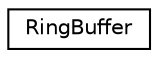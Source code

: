 digraph "Graphical Class Hierarchy"
{
 // LATEX_PDF_SIZE
  edge [fontname="Helvetica",fontsize="10",labelfontname="Helvetica",labelfontsize="10"];
  node [fontname="Helvetica",fontsize="10",shape=record];
  rankdir="LR";
  Node0 [label="RingBuffer",height=0.2,width=0.4,color="black", fillcolor="white", style="filled",URL="$structRingBuffer.html",tooltip="Ring Buffer structure definition."];
}
